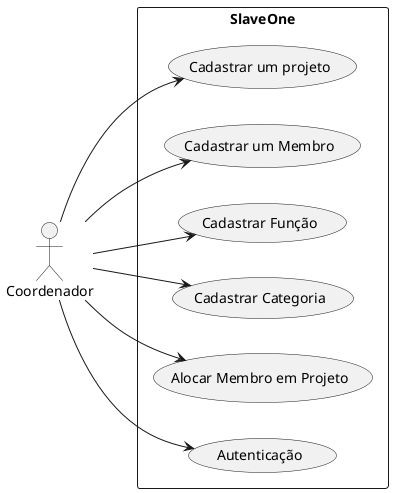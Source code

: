 @startuml

left to right direction
actor "Coordenador" as c
rectangle SlaveOne {
  usecase "Cadastrar um projeto" as UC1
  usecase "Cadastrar um Membro" as UC2
  usecase "Cadastrar Função" as UC3
  usecase "Cadastrar Categoria" as UC4
  usecase "Alocar Membro em Projeto" as UC5
  usecase "Autenticação" as UC6
}
c --> UC1
c --> UC2
c --> UC3
c --> UC4
c --> UC5
c --> UC6

@enduml